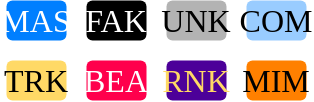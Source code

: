 <mxfile version="17.4.2" type="device"><diagram id="RDxkGDDdibQgJNu1Dz13" name="Page-1"><mxGraphModel dx="341" dy="215" grid="1" gridSize="10" guides="1" tooltips="1" connect="1" arrows="1" fold="1" page="1" pageScale="1" pageWidth="1100" pageHeight="850" math="0" shadow="0"><root><mxCell id="0"/><mxCell id="1" parent="0"/><mxCell id="Pv-ohNQtoTxKsuDVa9W1-1" value="&lt;font face=&quot;Barlow Condensed&quot; data-font-src=&quot;https://fonts.googleapis.com/css?family=Barlow+Condensed&quot; style=&quot;font-size: 16px;&quot;&gt;MAS&lt;/font&gt;" style="rounded=1;whiteSpace=wrap;html=1;fontStyle=0;strokeWidth=0.5;fontSize=16;fillColor=#007FFF;fontColor=#FFFFFF;labelBorderColor=none;labelBackgroundColor=none;strokeColor=none;" parent="1" vertex="1"><mxGeometry x="400" y="280" width="30" height="20" as="geometry"/></mxCell><mxCell id="Pv-ohNQtoTxKsuDVa9W1-2" value="&lt;font face=&quot;Barlow Condensed&quot; data-font-src=&quot;https://fonts.googleapis.com/css?family=Barlow+Condensed&quot; style=&quot;font-size: 16px&quot;&gt;TRK&lt;/font&gt;" style="rounded=1;whiteSpace=wrap;html=1;fontStyle=0;strokeWidth=0.5;fontSize=16;fillColor=#FFD966;fontColor=#000000;labelBorderColor=none;labelBackgroundColor=none;strokeColor=none;" parent="1" vertex="1"><mxGeometry x="400" y="310" width="30" height="20" as="geometry"/></mxCell><mxCell id="Pv-ohNQtoTxKsuDVa9W1-3" value="&lt;font face=&quot;Barlow Condensed&quot; data-font-src=&quot;https://fonts.googleapis.com/css?family=Barlow+Condensed&quot; style=&quot;font-size: 16px&quot;&gt;FAK&lt;/font&gt;" style="rounded=1;whiteSpace=wrap;html=1;fontStyle=0;strokeWidth=0.5;fontSize=16;fillColor=#000000;fontColor=#FFFFFF;labelBorderColor=none;labelBackgroundColor=none;strokeColor=none;" parent="1" vertex="1"><mxGeometry x="440" y="280" width="30" height="20" as="geometry"/></mxCell><mxCell id="Pv-ohNQtoTxKsuDVa9W1-4" value="&lt;font face=&quot;Barlow Condensed&quot; data-font-src=&quot;https://fonts.googleapis.com/css?family=Barlow+Condensed&quot; style=&quot;font-size: 16px&quot;&gt;BEA&lt;/font&gt;" style="rounded=1;whiteSpace=wrap;html=1;fontStyle=0;strokeWidth=0.5;fontSize=16;fillColor=#FF004C;fontColor=#FFFFFF;labelBorderColor=none;labelBackgroundColor=none;strokeColor=none;" parent="1" vertex="1"><mxGeometry x="440" y="310" width="30" height="20" as="geometry"/></mxCell><mxCell id="Pv-ohNQtoTxKsuDVa9W1-5" value="&lt;font face=&quot;Barlow Condensed&quot; data-font-src=&quot;https://fonts.googleapis.com/css?family=Barlow+Condensed&quot; style=&quot;font-size: 16px&quot;&gt;UNK&lt;/font&gt;" style="rounded=1;whiteSpace=wrap;html=1;fontStyle=0;strokeWidth=0.5;fontSize=16;fillColor=#B3B3B3;fontColor=#000000;labelBorderColor=none;labelBackgroundColor=none;strokeColor=none;" parent="1" vertex="1"><mxGeometry x="480" y="280" width="30" height="20" as="geometry"/></mxCell><mxCell id="Pv-ohNQtoTxKsuDVa9W1-6" value="&lt;font face=&quot;Barlow Condensed&quot; data-font-src=&quot;https://fonts.googleapis.com/css?family=Barlow+Condensed&quot; style=&quot;font-size: 16px&quot;&gt;RNK&lt;/font&gt;" style="rounded=1;whiteSpace=wrap;html=1;fontStyle=0;strokeWidth=0.5;fontSize=16;fillColor=#4C0099;fontColor=#FFD966;labelBorderColor=none;labelBackgroundColor=none;strokeColor=none;" parent="1" vertex="1"><mxGeometry x="480" y="310" width="30" height="20" as="geometry"/></mxCell><mxCell id="r7PGeMFbTiIIhgcl9Qug-1" value="&lt;font face=&quot;Barlow Condensed&quot; data-font-src=&quot;https://fonts.googleapis.com/css?family=Barlow+Condensed&quot; style=&quot;font-size: 16px&quot;&gt;COM&lt;/font&gt;" style="rounded=1;whiteSpace=wrap;html=1;fontStyle=0;strokeWidth=0.5;fontSize=16;fillColor=#99CCFF;fontColor=#000000;labelBorderColor=none;labelBackgroundColor=none;strokeColor=none;" parent="1" vertex="1"><mxGeometry x="520" y="280" width="30" height="20" as="geometry"/></mxCell><mxCell id="WdaKYi3xG7IwrxfiEZ5t-1" value="&lt;font face=&quot;Barlow Condensed&quot; data-font-src=&quot;https://fonts.googleapis.com/css?family=Barlow+Condensed&quot; style=&quot;font-size: 16px&quot;&gt;MIM&lt;/font&gt;" style="rounded=1;whiteSpace=wrap;html=1;fontStyle=0;strokeWidth=0.5;fontSize=16;fillColor=#FF8000;fontColor=#000000;labelBorderColor=none;labelBackgroundColor=none;strokeColor=none;" vertex="1" parent="1"><mxGeometry x="520" y="310" width="30" height="20" as="geometry"/></mxCell></root></mxGraphModel></diagram></mxfile>